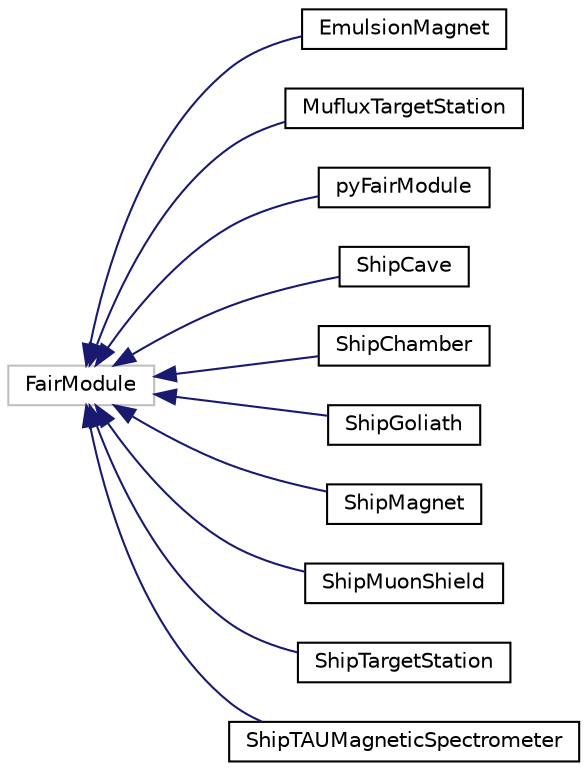 digraph "Graphical Class Hierarchy"
{
 // LATEX_PDF_SIZE
  edge [fontname="Helvetica",fontsize="10",labelfontname="Helvetica",labelfontsize="10"];
  node [fontname="Helvetica",fontsize="10",shape=record];
  rankdir="LR";
  Node243 [label="FairModule",height=0.2,width=0.4,color="grey75", fillcolor="white", style="filled",tooltip=" "];
  Node243 -> Node0 [dir="back",color="midnightblue",fontsize="10",style="solid",fontname="Helvetica"];
  Node0 [label="EmulsionMagnet",height=0.2,width=0.4,color="black", fillcolor="white", style="filled",URL="$classEmulsionMagnet.html",tooltip=" "];
  Node243 -> Node245 [dir="back",color="midnightblue",fontsize="10",style="solid",fontname="Helvetica"];
  Node245 [label="MufluxTargetStation",height=0.2,width=0.4,color="black", fillcolor="white", style="filled",URL="$classMufluxTargetStation.html",tooltip=" "];
  Node243 -> Node246 [dir="back",color="midnightblue",fontsize="10",style="solid",fontname="Helvetica"];
  Node246 [label="pyFairModule",height=0.2,width=0.4,color="black", fillcolor="white", style="filled",URL="$classpyFairModule.html",tooltip=" "];
  Node243 -> Node247 [dir="back",color="midnightblue",fontsize="10",style="solid",fontname="Helvetica"];
  Node247 [label="ShipCave",height=0.2,width=0.4,color="black", fillcolor="white", style="filled",URL="$classShipCave.html",tooltip=" "];
  Node243 -> Node248 [dir="back",color="midnightblue",fontsize="10",style="solid",fontname="Helvetica"];
  Node248 [label="ShipChamber",height=0.2,width=0.4,color="black", fillcolor="white", style="filled",URL="$classShipChamber.html",tooltip=" "];
  Node243 -> Node249 [dir="back",color="midnightblue",fontsize="10",style="solid",fontname="Helvetica"];
  Node249 [label="ShipGoliath",height=0.2,width=0.4,color="black", fillcolor="white", style="filled",URL="$classShipGoliath.html",tooltip=" "];
  Node243 -> Node250 [dir="back",color="midnightblue",fontsize="10",style="solid",fontname="Helvetica"];
  Node250 [label="ShipMagnet",height=0.2,width=0.4,color="black", fillcolor="white", style="filled",URL="$classShipMagnet.html",tooltip=" "];
  Node243 -> Node251 [dir="back",color="midnightblue",fontsize="10",style="solid",fontname="Helvetica"];
  Node251 [label="ShipMuonShield",height=0.2,width=0.4,color="black", fillcolor="white", style="filled",URL="$classShipMuonShield.html",tooltip=" "];
  Node243 -> Node252 [dir="back",color="midnightblue",fontsize="10",style="solid",fontname="Helvetica"];
  Node252 [label="ShipTargetStation",height=0.2,width=0.4,color="black", fillcolor="white", style="filled",URL="$classShipTargetStation.html",tooltip=" "];
  Node243 -> Node253 [dir="back",color="midnightblue",fontsize="10",style="solid",fontname="Helvetica"];
  Node253 [label="ShipTAUMagneticSpectrometer",height=0.2,width=0.4,color="black", fillcolor="white", style="filled",URL="$classShipTAUMagneticSpectrometer.html",tooltip=" "];
}
